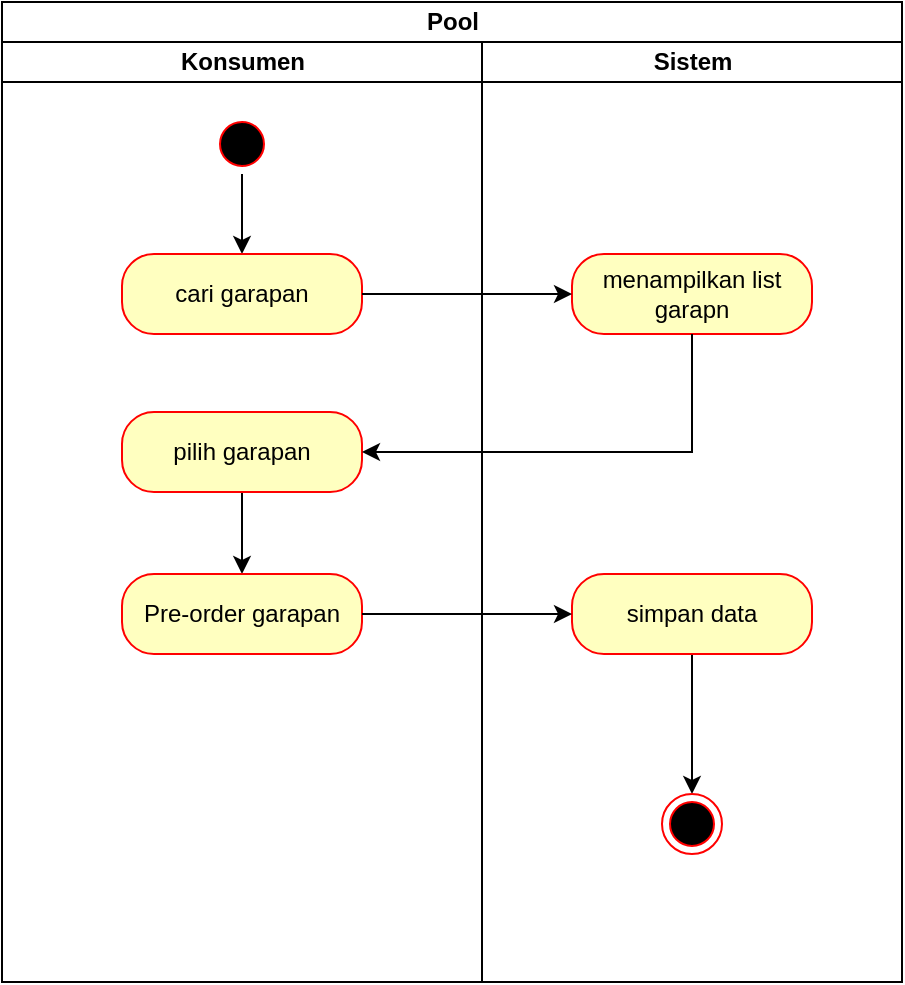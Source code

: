 <mxfile version="24.3.0" type="github">
  <diagram name="Page-1" id="bM4PuII8dpiMSD0iRSCY">
    <mxGraphModel dx="880" dy="434" grid="1" gridSize="10" guides="1" tooltips="1" connect="1" arrows="1" fold="1" page="1" pageScale="1" pageWidth="850" pageHeight="1100" math="0" shadow="0">
      <root>
        <mxCell id="0" />
        <mxCell id="1" parent="0" />
        <mxCell id="ty9v-8j5mMRCZ05Dtozw-1" value="Pool" style="swimlane;childLayout=stackLayout;resizeParent=1;resizeParentMax=0;startSize=20;html=1;" vertex="1" parent="1">
          <mxGeometry x="240.0" y="14" width="450" height="490" as="geometry" />
        </mxCell>
        <mxCell id="ty9v-8j5mMRCZ05Dtozw-2" value="Konsumen" style="swimlane;startSize=20;html=1;" vertex="1" parent="ty9v-8j5mMRCZ05Dtozw-1">
          <mxGeometry y="20" width="240" height="470" as="geometry" />
        </mxCell>
        <mxCell id="ty9v-8j5mMRCZ05Dtozw-9" style="edgeStyle=orthogonalEdgeStyle;rounded=0;orthogonalLoop=1;jettySize=auto;html=1;exitX=0.5;exitY=1;exitDx=0;exitDy=0;entryX=0.5;entryY=0;entryDx=0;entryDy=0;" edge="1" parent="ty9v-8j5mMRCZ05Dtozw-2" source="ty9v-8j5mMRCZ05Dtozw-5" target="ty9v-8j5mMRCZ05Dtozw-7">
          <mxGeometry relative="1" as="geometry" />
        </mxCell>
        <mxCell id="ty9v-8j5mMRCZ05Dtozw-5" value="" style="ellipse;html=1;shape=startState;fillColor=#000000;strokeColor=#ff0000;" vertex="1" parent="ty9v-8j5mMRCZ05Dtozw-2">
          <mxGeometry x="105.0" y="36" width="30" height="30" as="geometry" />
        </mxCell>
        <mxCell id="ty9v-8j5mMRCZ05Dtozw-7" value="cari garapan" style="rounded=1;whiteSpace=wrap;html=1;arcSize=40;fontColor=#000000;fillColor=#ffffc0;strokeColor=#ff0000;" vertex="1" parent="ty9v-8j5mMRCZ05Dtozw-2">
          <mxGeometry x="60.0" y="106" width="120" height="40" as="geometry" />
        </mxCell>
        <mxCell id="ty9v-8j5mMRCZ05Dtozw-18" style="edgeStyle=orthogonalEdgeStyle;rounded=0;orthogonalLoop=1;jettySize=auto;html=1;exitX=0.5;exitY=1;exitDx=0;exitDy=0;entryX=0.5;entryY=0;entryDx=0;entryDy=0;" edge="1" parent="ty9v-8j5mMRCZ05Dtozw-2" source="ty9v-8j5mMRCZ05Dtozw-12" target="ty9v-8j5mMRCZ05Dtozw-16">
          <mxGeometry relative="1" as="geometry" />
        </mxCell>
        <mxCell id="ty9v-8j5mMRCZ05Dtozw-12" value="pilih garapan" style="rounded=1;whiteSpace=wrap;html=1;arcSize=40;fontColor=#000000;fillColor=#ffffc0;strokeColor=#ff0000;" vertex="1" parent="ty9v-8j5mMRCZ05Dtozw-2">
          <mxGeometry x="60.0" y="185" width="120" height="40" as="geometry" />
        </mxCell>
        <mxCell id="ty9v-8j5mMRCZ05Dtozw-16" value="Pre-order garapan" style="rounded=1;whiteSpace=wrap;html=1;arcSize=40;fontColor=#000000;fillColor=#ffffc0;strokeColor=#ff0000;" vertex="1" parent="ty9v-8j5mMRCZ05Dtozw-2">
          <mxGeometry x="60.0" y="266" width="120" height="40" as="geometry" />
        </mxCell>
        <mxCell id="ty9v-8j5mMRCZ05Dtozw-3" value="Sistem" style="swimlane;startSize=20;html=1;" vertex="1" parent="ty9v-8j5mMRCZ05Dtozw-1">
          <mxGeometry x="240" y="20" width="210" height="470" as="geometry" />
        </mxCell>
        <mxCell id="ty9v-8j5mMRCZ05Dtozw-10" value="menampilkan list garapn" style="rounded=1;whiteSpace=wrap;html=1;arcSize=40;fontColor=#000000;fillColor=#ffffc0;strokeColor=#ff0000;" vertex="1" parent="ty9v-8j5mMRCZ05Dtozw-3">
          <mxGeometry x="45.0" y="106" width="120" height="40" as="geometry" />
        </mxCell>
        <mxCell id="ty9v-8j5mMRCZ05Dtozw-22" style="edgeStyle=orthogonalEdgeStyle;rounded=0;orthogonalLoop=1;jettySize=auto;html=1;exitX=0.5;exitY=1;exitDx=0;exitDy=0;entryX=0.5;entryY=0;entryDx=0;entryDy=0;" edge="1" parent="ty9v-8j5mMRCZ05Dtozw-3" source="ty9v-8j5mMRCZ05Dtozw-19" target="ty9v-8j5mMRCZ05Dtozw-21">
          <mxGeometry relative="1" as="geometry" />
        </mxCell>
        <mxCell id="ty9v-8j5mMRCZ05Dtozw-19" value="simpan data" style="rounded=1;whiteSpace=wrap;html=1;arcSize=40;fontColor=#000000;fillColor=#ffffc0;strokeColor=#ff0000;" vertex="1" parent="ty9v-8j5mMRCZ05Dtozw-3">
          <mxGeometry x="45.0" y="266" width="120" height="40" as="geometry" />
        </mxCell>
        <mxCell id="ty9v-8j5mMRCZ05Dtozw-21" value="" style="ellipse;html=1;shape=endState;fillColor=#000000;strokeColor=#ff0000;" vertex="1" parent="ty9v-8j5mMRCZ05Dtozw-3">
          <mxGeometry x="90.0" y="376" width="30" height="30" as="geometry" />
        </mxCell>
        <mxCell id="ty9v-8j5mMRCZ05Dtozw-11" style="edgeStyle=orthogonalEdgeStyle;rounded=0;orthogonalLoop=1;jettySize=auto;html=1;exitX=1;exitY=0.5;exitDx=0;exitDy=0;entryX=0;entryY=0.5;entryDx=0;entryDy=0;" edge="1" parent="ty9v-8j5mMRCZ05Dtozw-1" source="ty9v-8j5mMRCZ05Dtozw-7" target="ty9v-8j5mMRCZ05Dtozw-10">
          <mxGeometry relative="1" as="geometry" />
        </mxCell>
        <mxCell id="ty9v-8j5mMRCZ05Dtozw-15" style="edgeStyle=orthogonalEdgeStyle;rounded=0;orthogonalLoop=1;jettySize=auto;html=1;exitX=0.5;exitY=1;exitDx=0;exitDy=0;entryX=1;entryY=0.5;entryDx=0;entryDy=0;" edge="1" parent="ty9v-8j5mMRCZ05Dtozw-1" source="ty9v-8j5mMRCZ05Dtozw-10" target="ty9v-8j5mMRCZ05Dtozw-12">
          <mxGeometry relative="1" as="geometry" />
        </mxCell>
        <mxCell id="ty9v-8j5mMRCZ05Dtozw-23" style="edgeStyle=orthogonalEdgeStyle;rounded=0;orthogonalLoop=1;jettySize=auto;html=1;exitX=1;exitY=0.5;exitDx=0;exitDy=0;entryX=0;entryY=0.5;entryDx=0;entryDy=0;" edge="1" parent="ty9v-8j5mMRCZ05Dtozw-1" source="ty9v-8j5mMRCZ05Dtozw-16" target="ty9v-8j5mMRCZ05Dtozw-19">
          <mxGeometry relative="1" as="geometry" />
        </mxCell>
      </root>
    </mxGraphModel>
  </diagram>
</mxfile>
